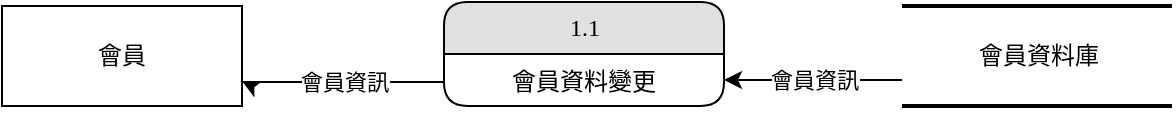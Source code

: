 <mxfile version="12.9.13" type="device"><diagram id="GXpswPKx2CuPr4sBeJVH" name="第1頁"><mxGraphModel dx="1086" dy="806" grid="1" gridSize="10" guides="1" tooltips="1" connect="1" arrows="1" fold="1" page="1" pageScale="1" pageWidth="827" pageHeight="1169" math="0" shadow="0"><root><mxCell id="0"/><mxCell id="1" parent="0"/><mxCell id="4K8jA7T-sVhBGQ7Gio8u-5" value="會員資訊" style="edgeStyle=orthogonalEdgeStyle;rounded=0;orthogonalLoop=1;jettySize=auto;html=1;entryX=1;entryY=0.5;entryDx=0;entryDy=0;" parent="1" source="4K8jA7T-sVhBGQ7Gio8u-7" target="4K8jA7T-sVhBGQ7Gio8u-14" edge="1"><mxGeometry relative="1" as="geometry"><Array as="points"><mxPoint x="571" y="409"/><mxPoint x="571" y="409"/></Array></mxGeometry></mxCell><mxCell id="4K8jA7T-sVhBGQ7Gio8u-7" value="會員資料庫" style="html=1;rounded=0;shadow=0;comic=0;labelBackgroundColor=none;strokeWidth=2;fontFamily=Verdana;fontSize=12;align=center;shape=mxgraph.ios7ui.horLines;" parent="1" vertex="1"><mxGeometry x="580" y="372" width="135" height="50" as="geometry"/></mxCell><mxCell id="4K8jA7T-sVhBGQ7Gio8u-10" value="會員" style="whiteSpace=wrap;html=1;rounded=0;shadow=0;comic=0;labelBackgroundColor=none;strokeWidth=1;fontFamily=Verdana;fontSize=12;align=center;" parent="1" vertex="1"><mxGeometry x="130" y="372" width="120" height="50" as="geometry"/></mxCell><mxCell id="4K8jA7T-sVhBGQ7Gio8u-12" value="會員資訊" style="edgeStyle=orthogonalEdgeStyle;rounded=0;orthogonalLoop=1;jettySize=auto;html=1;entryX=1;entryY=0.75;entryDx=0;entryDy=0;" parent="1" source="4K8jA7T-sVhBGQ7Gio8u-14" target="4K8jA7T-sVhBGQ7Gio8u-10" edge="1"><mxGeometry relative="1" as="geometry"><Array as="points"><mxPoint x="251" y="410"/><mxPoint x="251" y="410"/></Array></mxGeometry></mxCell><mxCell id="4K8jA7T-sVhBGQ7Gio8u-13" value="1.1" style="swimlane;html=1;fontStyle=0;childLayout=stackLayout;horizontal=1;startSize=26;fillColor=#e0e0e0;horizontalStack=0;resizeParent=1;resizeLast=0;collapsible=1;marginBottom=0;swimlaneFillColor=#ffffff;align=center;rounded=1;shadow=0;comic=0;labelBackgroundColor=none;strokeWidth=1;fontFamily=Verdana;fontSize=12" parent="1" vertex="1"><mxGeometry x="351" y="370" width="140" height="52" as="geometry"/></mxCell><mxCell id="4K8jA7T-sVhBGQ7Gio8u-14" value="會員資料變更" style="text;html=1;strokeColor=none;fillColor=none;spacingLeft=4;spacingRight=4;whiteSpace=wrap;overflow=hidden;rotatable=0;points=[[0,0.5],[1,0.5]];portConstraint=eastwest;align=center;" parent="4K8jA7T-sVhBGQ7Gio8u-13" vertex="1"><mxGeometry y="26" width="140" height="26" as="geometry"/></mxCell></root></mxGraphModel></diagram></mxfile>